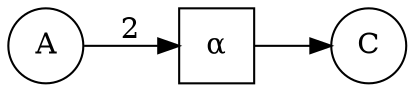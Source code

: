 digraph G {
rankdir=LR;

{
  a [label="A" shape=circle];
  c [label="C" shape=circle];
  alpha [label=<&#945;> shape=square];
}

a -> alpha [label="2"];
alpha -> c;

}
